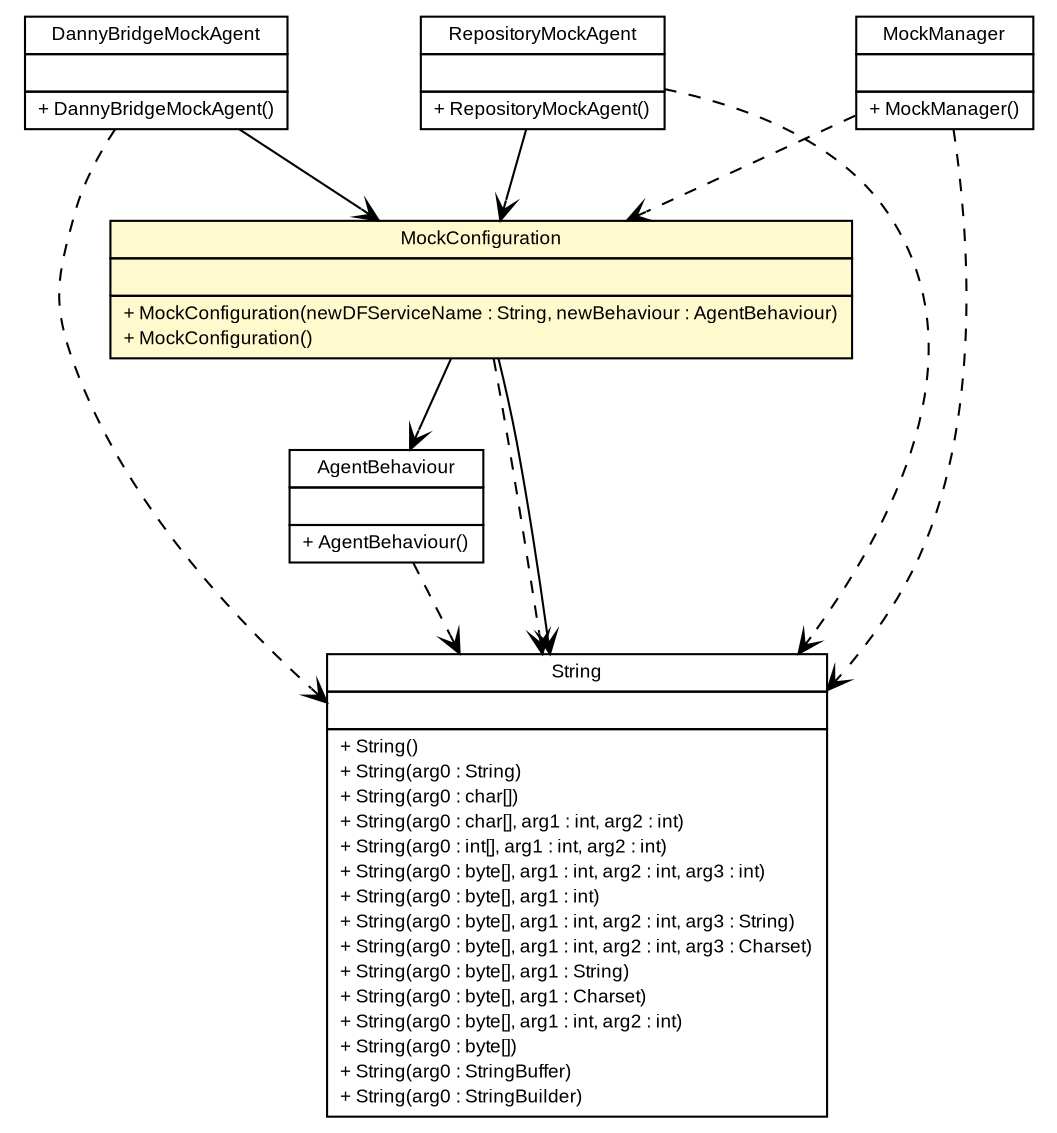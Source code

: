 #!/usr/local/bin/dot
#
# Class diagram 
# Generated by UMLGraph version 5.1 (http://www.umlgraph.org/)
#

digraph G {
	edge [fontname="arial",fontsize=10,labelfontname="arial",labelfontsize=10];
	node [fontname="arial",fontsize=10,shape=plaintext];
	nodesep=0.25;
	ranksep=0.5;
	// es.upm.dit.gsi.beast.mock.common.MockConfiguration
	c869 [label=<<table title="es.upm.dit.gsi.beast.mock.common.MockConfiguration" border="0" cellborder="1" cellspacing="0" cellpadding="2" port="p" bgcolor="lemonChiffon" href="./MockConfiguration.html">
		<tr><td><table border="0" cellspacing="0" cellpadding="1">
<tr><td align="center" balign="center"> MockConfiguration </td></tr>
		</table></td></tr>
		<tr><td><table border="0" cellspacing="0" cellpadding="1">
<tr><td align="left" balign="left">  </td></tr>
		</table></td></tr>
		<tr><td><table border="0" cellspacing="0" cellpadding="1">
<tr><td align="left" balign="left"> + MockConfiguration(newDFServiceName : String, newBehaviour : AgentBehaviour) </td></tr>
<tr><td align="left" balign="left"> + MockConfiguration() </td></tr>
		</table></td></tr>
		</table>>, fontname="arial", fontcolor="black", fontsize=9.0];
	// es.upm.dit.gsi.beast.mock.common.AgentBehaviour
	c871 [label=<<table title="es.upm.dit.gsi.beast.mock.common.AgentBehaviour" border="0" cellborder="1" cellspacing="0" cellpadding="2" port="p" href="./AgentBehaviour.html">
		<tr><td><table border="0" cellspacing="0" cellpadding="1">
<tr><td align="center" balign="center"> AgentBehaviour </td></tr>
		</table></td></tr>
		<tr><td><table border="0" cellspacing="0" cellpadding="1">
<tr><td align="left" balign="left">  </td></tr>
		</table></td></tr>
		<tr><td><table border="0" cellspacing="0" cellpadding="1">
<tr><td align="left" balign="left"> + AgentBehaviour() </td></tr>
		</table></td></tr>
		</table>>, fontname="arial", fontcolor="black", fontsize=9.0];
	// es.upm.dit.gsi.beast.mock.jade.bridgeMock.DannyBridgeMockAgent
	c872 [label=<<table title="es.upm.dit.gsi.beast.mock.jade.bridgeMock.DannyBridgeMockAgent" border="0" cellborder="1" cellspacing="0" cellpadding="2" port="p" href="../jade/bridgeMock/DannyBridgeMockAgent.html">
		<tr><td><table border="0" cellspacing="0" cellpadding="1">
<tr><td align="center" balign="center"> DannyBridgeMockAgent </td></tr>
		</table></td></tr>
		<tr><td><table border="0" cellspacing="0" cellpadding="1">
<tr><td align="left" balign="left">  </td></tr>
		</table></td></tr>
		<tr><td><table border="0" cellspacing="0" cellpadding="1">
<tr><td align="left" balign="left"> + DannyBridgeMockAgent() </td></tr>
		</table></td></tr>
		</table>>, fontname="arial", fontcolor="black", fontsize=9.0];
	// es.upm.dit.gsi.beast.mock.jade.repositoryMock.RepositoryMockAgent
	c876 [label=<<table title="es.upm.dit.gsi.beast.mock.jade.repositoryMock.RepositoryMockAgent" border="0" cellborder="1" cellspacing="0" cellpadding="2" port="p" href="../jade/repositoryMock/RepositoryMockAgent.html">
		<tr><td><table border="0" cellspacing="0" cellpadding="1">
<tr><td align="center" balign="center"> RepositoryMockAgent </td></tr>
		</table></td></tr>
		<tr><td><table border="0" cellspacing="0" cellpadding="1">
<tr><td align="left" balign="left">  </td></tr>
		</table></td></tr>
		<tr><td><table border="0" cellspacing="0" cellpadding="1">
<tr><td align="left" balign="left"> + RepositoryMockAgent() </td></tr>
		</table></td></tr>
		</table>>, fontname="arial", fontcolor="black", fontsize=9.0];
	// es.upm.dit.gsi.beast.mock.MockManager
	c883 [label=<<table title="es.upm.dit.gsi.beast.mock.MockManager" border="0" cellborder="1" cellspacing="0" cellpadding="2" port="p" href="../MockManager.html">
		<tr><td><table border="0" cellspacing="0" cellpadding="1">
<tr><td align="center" balign="center"> MockManager </td></tr>
		</table></td></tr>
		<tr><td><table border="0" cellspacing="0" cellpadding="1">
<tr><td align="left" balign="left">  </td></tr>
		</table></td></tr>
		<tr><td><table border="0" cellspacing="0" cellpadding="1">
<tr><td align="left" balign="left"> + MockManager() </td></tr>
		</table></td></tr>
		</table>>, fontname="arial", fontcolor="black", fontsize=9.0];
	// es.upm.dit.gsi.beast.mock.common.MockConfiguration NAVASSOC java.lang.String
	c869:p -> c934:p [taillabel="", label="", headlabel="", fontname="arial", fontcolor="black", fontsize=10.0, color="black", arrowhead=open];
	// es.upm.dit.gsi.beast.mock.common.MockConfiguration NAVASSOC es.upm.dit.gsi.beast.mock.common.AgentBehaviour
	c869:p -> c871:p [taillabel="", label="", headlabel="", fontname="arial", fontcolor="black", fontsize=10.0, color="black", arrowhead=open];
	// es.upm.dit.gsi.beast.mock.jade.bridgeMock.DannyBridgeMockAgent NAVASSOC es.upm.dit.gsi.beast.mock.common.MockConfiguration
	c872:p -> c869:p [taillabel="", label="", headlabel="", fontname="arial", fontcolor="black", fontsize=10.0, color="black", arrowhead=open];
	// es.upm.dit.gsi.beast.mock.jade.repositoryMock.RepositoryMockAgent NAVASSOC es.upm.dit.gsi.beast.mock.common.MockConfiguration
	c876:p -> c869:p [taillabel="", label="", headlabel="", fontname="arial", fontcolor="black", fontsize=10.0, color="black", arrowhead=open];
	// es.upm.dit.gsi.beast.mock.common.MockConfiguration DEPEND java.lang.String
	c869:p -> c934:p [taillabel="", label="", headlabel="", fontname="arial", fontcolor="black", fontsize=10.0, color="black", arrowhead=open, style=dashed];
	// es.upm.dit.gsi.beast.mock.common.AgentBehaviour DEPEND java.lang.String
	c871:p -> c934:p [taillabel="", label="", headlabel="", fontname="arial", fontcolor="black", fontsize=10.0, color="black", arrowhead=open, style=dashed];
	// es.upm.dit.gsi.beast.mock.jade.bridgeMock.DannyBridgeMockAgent DEPEND java.lang.String
	c872:p -> c934:p [taillabel="", label="", headlabel="", fontname="arial", fontcolor="black", fontsize=10.0, color="black", arrowhead=open, style=dashed];
	// es.upm.dit.gsi.beast.mock.jade.repositoryMock.RepositoryMockAgent DEPEND java.lang.String
	c876:p -> c934:p [taillabel="", label="", headlabel="", fontname="arial", fontcolor="black", fontsize=10.0, color="black", arrowhead=open, style=dashed];
	// es.upm.dit.gsi.beast.mock.MockManager DEPEND java.lang.String
	c883:p -> c934:p [taillabel="", label="", headlabel="", fontname="arial", fontcolor="black", fontsize=10.0, color="black", arrowhead=open, style=dashed];
	// es.upm.dit.gsi.beast.mock.MockManager DEPEND es.upm.dit.gsi.beast.mock.common.MockConfiguration
	c883:p -> c869:p [taillabel="", label="", headlabel="", fontname="arial", fontcolor="black", fontsize=10.0, color="black", arrowhead=open, style=dashed];
	// java.lang.String
	c934 [label=<<table title="java.lang.String" border="0" cellborder="1" cellspacing="0" cellpadding="2" port="p" href="http://java.sun.com/j2se/1.4.2/docs/api/java/lang/String.html">
		<tr><td><table border="0" cellspacing="0" cellpadding="1">
<tr><td align="center" balign="center"> String </td></tr>
		</table></td></tr>
		<tr><td><table border="0" cellspacing="0" cellpadding="1">
<tr><td align="left" balign="left">  </td></tr>
		</table></td></tr>
		<tr><td><table border="0" cellspacing="0" cellpadding="1">
<tr><td align="left" balign="left"> + String() </td></tr>
<tr><td align="left" balign="left"> + String(arg0 : String) </td></tr>
<tr><td align="left" balign="left"> + String(arg0 : char[]) </td></tr>
<tr><td align="left" balign="left"> + String(arg0 : char[], arg1 : int, arg2 : int) </td></tr>
<tr><td align="left" balign="left"> + String(arg0 : int[], arg1 : int, arg2 : int) </td></tr>
<tr><td align="left" balign="left"> + String(arg0 : byte[], arg1 : int, arg2 : int, arg3 : int) </td></tr>
<tr><td align="left" balign="left"> + String(arg0 : byte[], arg1 : int) </td></tr>
<tr><td align="left" balign="left"> + String(arg0 : byte[], arg1 : int, arg2 : int, arg3 : String) </td></tr>
<tr><td align="left" balign="left"> + String(arg0 : byte[], arg1 : int, arg2 : int, arg3 : Charset) </td></tr>
<tr><td align="left" balign="left"> + String(arg0 : byte[], arg1 : String) </td></tr>
<tr><td align="left" balign="left"> + String(arg0 : byte[], arg1 : Charset) </td></tr>
<tr><td align="left" balign="left"> + String(arg0 : byte[], arg1 : int, arg2 : int) </td></tr>
<tr><td align="left" balign="left"> + String(arg0 : byte[]) </td></tr>
<tr><td align="left" balign="left"> + String(arg0 : StringBuffer) </td></tr>
<tr><td align="left" balign="left"> + String(arg0 : StringBuilder) </td></tr>
		</table></td></tr>
		</table>>, fontname="arial", fontcolor="black", fontsize=9.0];
}

